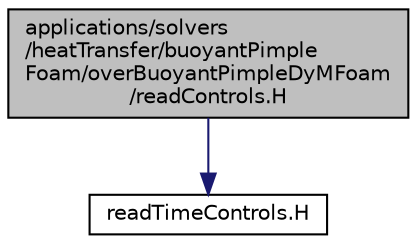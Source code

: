 digraph "applications/solvers/heatTransfer/buoyantPimpleFoam/overBuoyantPimpleDyMFoam/readControls.H"
{
  bgcolor="transparent";
  edge [fontname="Helvetica",fontsize="10",labelfontname="Helvetica",labelfontsize="10"];
  node [fontname="Helvetica",fontsize="10",shape=record];
  Node1 [label="applications/solvers\l/heatTransfer/buoyantPimple\lFoam/overBuoyantPimpleDyMFoam\l/readControls.H",height=0.2,width=0.4,color="black", fillcolor="grey75", style="filled" fontcolor="black"];
  Node1 -> Node2 [color="midnightblue",fontsize="10",style="solid",fontname="Helvetica"];
  Node2 [label="readTimeControls.H",height=0.2,width=0.4,color="black",URL="$readTimeControls_8H.html",tooltip="Read the control parameters used by setDeltaT. "];
}

